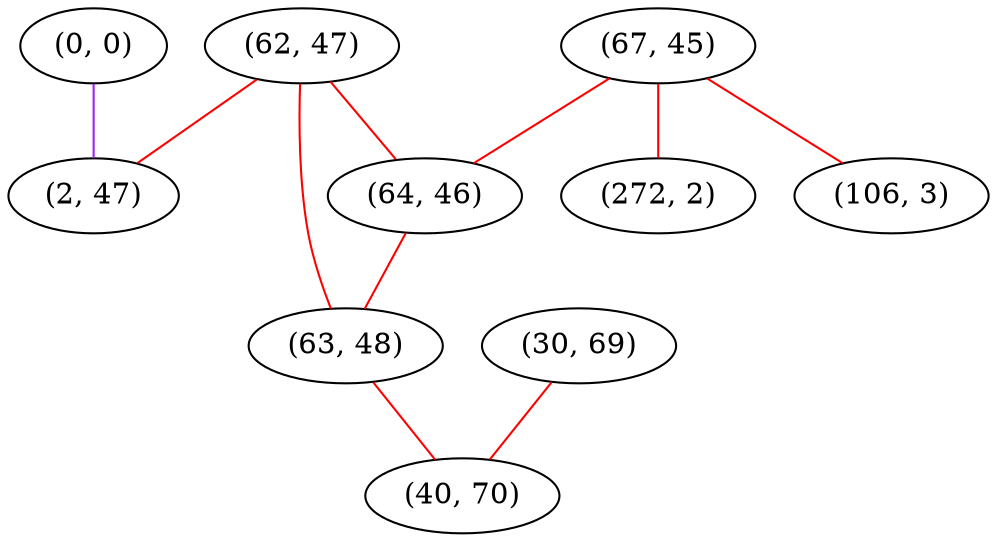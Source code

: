 graph "" {
"(0, 0)";
"(62, 47)";
"(67, 45)";
"(64, 46)";
"(63, 48)";
"(272, 2)";
"(30, 69)";
"(2, 47)";
"(40, 70)";
"(106, 3)";
"(0, 0)" -- "(2, 47)"  [color=purple, key=0, weight=4];
"(62, 47)" -- "(2, 47)"  [color=red, key=0, weight=1];
"(62, 47)" -- "(64, 46)"  [color=red, key=0, weight=1];
"(62, 47)" -- "(63, 48)"  [color=red, key=0, weight=1];
"(67, 45)" -- "(64, 46)"  [color=red, key=0, weight=1];
"(67, 45)" -- "(106, 3)"  [color=red, key=0, weight=1];
"(67, 45)" -- "(272, 2)"  [color=red, key=0, weight=1];
"(64, 46)" -- "(63, 48)"  [color=red, key=0, weight=1];
"(63, 48)" -- "(40, 70)"  [color=red, key=0, weight=1];
"(30, 69)" -- "(40, 70)"  [color=red, key=0, weight=1];
}
